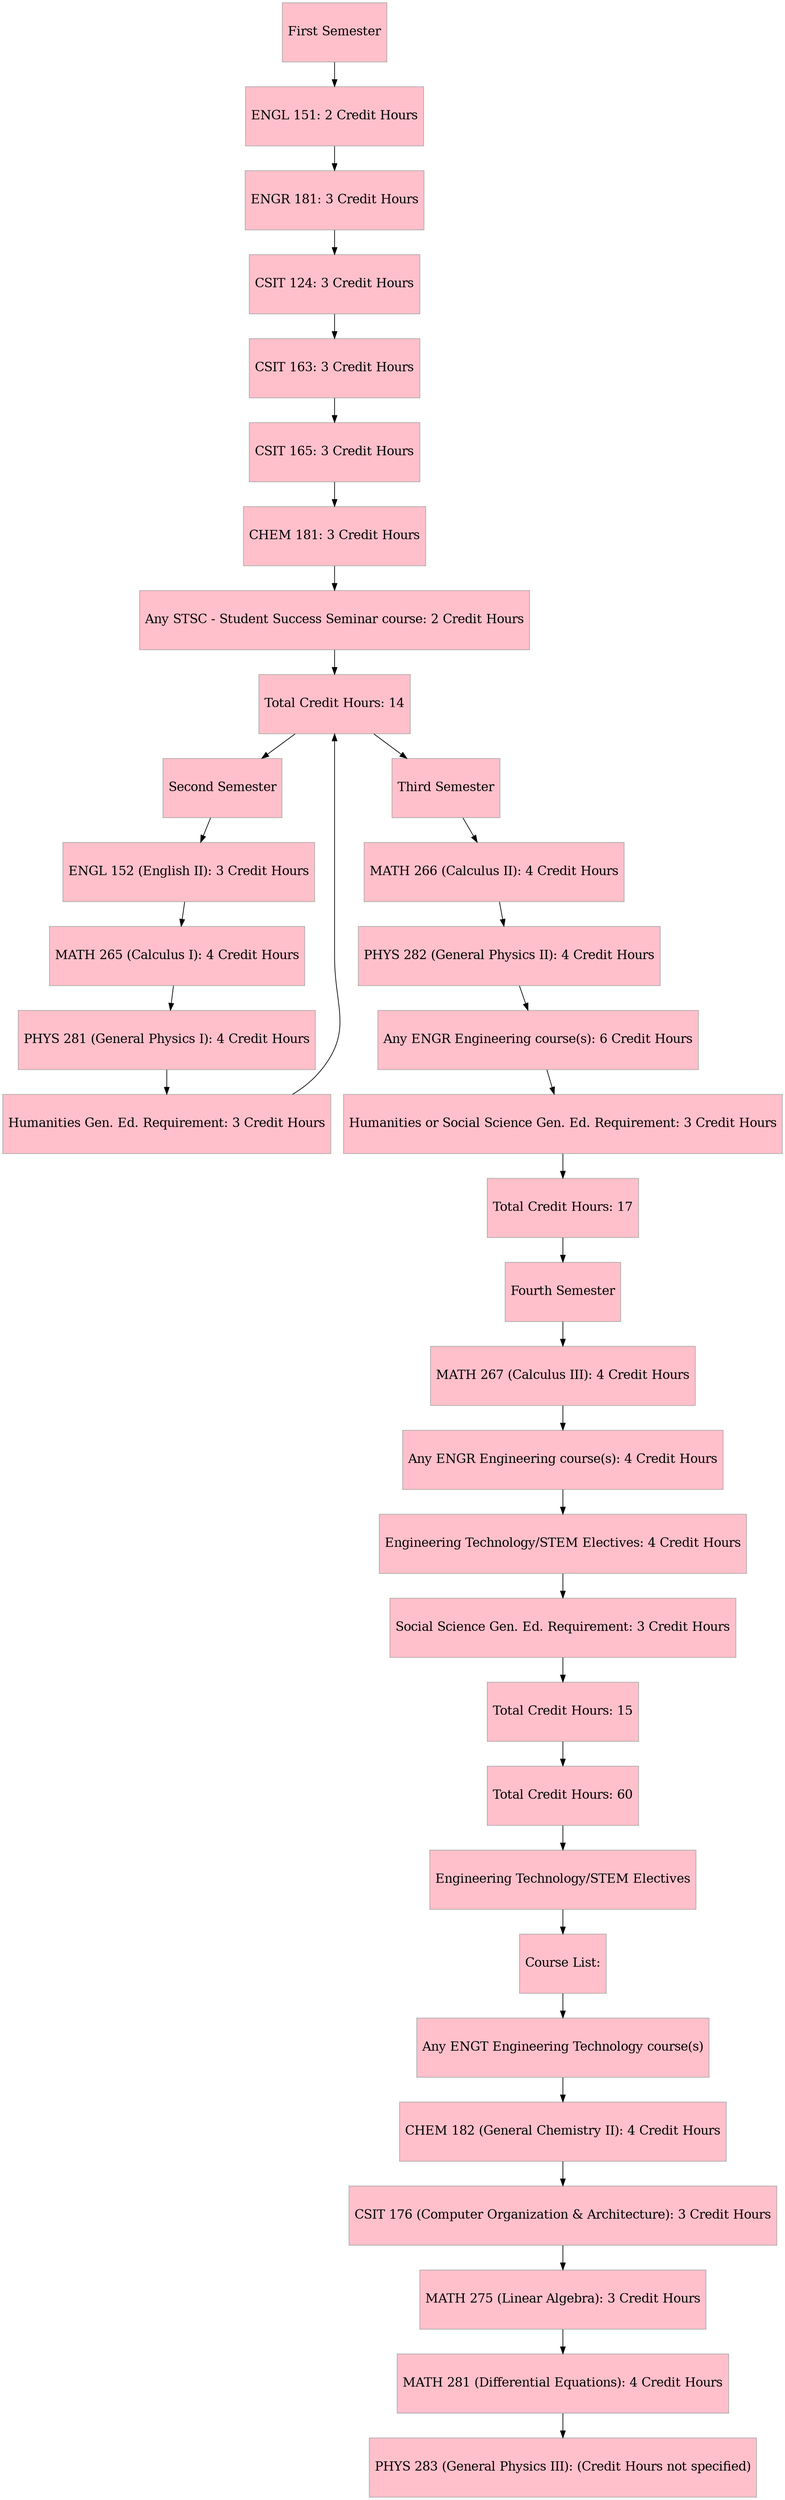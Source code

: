 digraph CourseGraph {
node [

        shape=box  
        width=1.2
        height=1.2
        fillcolor="pink"
        fontcolor="Helvetica"
        fontsize=18
        style="filled"
        color="#aaaaaa"
]  "First Semester"
  "ENGL 151: 2 Credit Hours"
  "ENGR 181: 3 Credit Hours"
  "CSIT 124: 3 Credit Hours"
  "CSIT 163: 3 Credit Hours"
  "CSIT 165: 3 Credit Hours"
  "CHEM 181: 3 Credit Hours"
  "Any STSC - Student Success Seminar course: 2 Credit Hours"
  "Total Credit Hours: 14"
  "Second Semester"
  "ENGL 152 (English II): 3 Credit Hours"
  "MATH 265 (Calculus I): 4 Credit Hours"
  "PHYS 281 (General Physics I): 4 Credit Hours"
  "Humanities Gen. Ed. Requirement: 3 Credit Hours"
  "Total Credit Hours: 14"
  "Third Semester"
  "MATH 266 (Calculus II): 4 Credit Hours"
  "PHYS 282 (General Physics II): 4 Credit Hours"
  "Any ENGR Engineering course(s): 6 Credit Hours"
  "Humanities or Social Science Gen. Ed. Requirement: 3 Credit Hours"
  "Total Credit Hours: 17"
  "Fourth Semester"
  "MATH 267 (Calculus III): 4 Credit Hours"
  "Any ENGR Engineering course(s): 4 Credit Hours"
  "Engineering Technology/STEM Electives: 4 Credit Hours"
  "Social Science Gen. Ed. Requirement: 3 Credit Hours"
  "Total Credit Hours: 15"
  "Total Credit Hours: 60"
  "Engineering Technology/STEM Electives"
  "Course List:"
  "Any ENGT Engineering Technology course(s)"
  "CHEM 182 (General Chemistry II): 4 Credit Hours"
  "CSIT 176 (Computer Organization & Architecture): 3 Credit Hours"
  "MATH 275 (Linear Algebra): 3 Credit Hours"
  "MATH 281 (Differential Equations): 4 Credit Hours"
  "PHYS 283 (General Physics III): (Credit Hours not specified)"
  "First Semester" -> "ENGL 151: 2 Credit Hours"
  "ENGL 151: 2 Credit Hours" -> "ENGR 181: 3 Credit Hours"
  "ENGR 181: 3 Credit Hours" -> "CSIT 124: 3 Credit Hours"
  "CSIT 124: 3 Credit Hours" -> "CSIT 163: 3 Credit Hours"
  "CSIT 163: 3 Credit Hours" -> "CSIT 165: 3 Credit Hours"
  "CSIT 165: 3 Credit Hours" -> "CHEM 181: 3 Credit Hours"
  "CHEM 181: 3 Credit Hours" -> "Any STSC - Student Success Seminar course: 2 Credit Hours"
  "Any STSC - Student Success Seminar course: 2 Credit Hours" -> "Total Credit Hours: 14"
  "Total Credit Hours: 14" -> "Second Semester"
  "Second Semester" -> "ENGL 152 (English II): 3 Credit Hours"
  "ENGL 152 (English II): 3 Credit Hours" -> "MATH 265 (Calculus I): 4 Credit Hours"
  "MATH 265 (Calculus I): 4 Credit Hours" -> "PHYS 281 (General Physics I): 4 Credit Hours"
  "PHYS 281 (General Physics I): 4 Credit Hours" -> "Humanities Gen. Ed. Requirement: 3 Credit Hours"
  "Humanities Gen. Ed. Requirement: 3 Credit Hours" -> "Total Credit Hours: 14"
  "Total Credit Hours: 14" -> "Third Semester"
  "Third Semester" -> "MATH 266 (Calculus II): 4 Credit Hours"
  "MATH 266 (Calculus II): 4 Credit Hours" -> "PHYS 282 (General Physics II): 4 Credit Hours"
  "PHYS 282 (General Physics II): 4 Credit Hours" -> "Any ENGR Engineering course(s): 6 Credit Hours"
  "Any ENGR Engineering course(s): 6 Credit Hours" -> "Humanities or Social Science Gen. Ed. Requirement: 3 Credit Hours"
  "Humanities or Social Science Gen. Ed. Requirement: 3 Credit Hours" -> "Total Credit Hours: 17"
  "Total Credit Hours: 17" -> "Fourth Semester"
  "Fourth Semester" -> "MATH 267 (Calculus III): 4 Credit Hours"
  "MATH 267 (Calculus III): 4 Credit Hours" -> "Any ENGR Engineering course(s): 4 Credit Hours"
  "Any ENGR Engineering course(s): 4 Credit Hours" -> "Engineering Technology/STEM Electives: 4 Credit Hours"
  "Engineering Technology/STEM Electives: 4 Credit Hours" -> "Social Science Gen. Ed. Requirement: 3 Credit Hours"
  "Social Science Gen. Ed. Requirement: 3 Credit Hours" -> "Total Credit Hours: 15"
  "Total Credit Hours: 15" -> "Total Credit Hours: 60"
  "Total Credit Hours: 60" -> "Engineering Technology/STEM Electives"
  "Engineering Technology/STEM Electives" -> "Course List:"
  "Course List:" -> "Any ENGT Engineering Technology course(s)"
  "Any ENGT Engineering Technology course(s)" -> "CHEM 182 (General Chemistry II): 4 Credit Hours"
  "CHEM 182 (General Chemistry II): 4 Credit Hours" -> "CSIT 176 (Computer Organization & Architecture): 3 Credit Hours"
  "CSIT 176 (Computer Organization & Architecture): 3 Credit Hours" -> "MATH 275 (Linear Algebra): 3 Credit Hours"
  "MATH 275 (Linear Algebra): 3 Credit Hours" -> "MATH 281 (Differential Equations): 4 Credit Hours"
  "MATH 281 (Differential Equations): 4 Credit Hours" -> "PHYS 283 (General Physics III): (Credit Hours not specified)"
}

